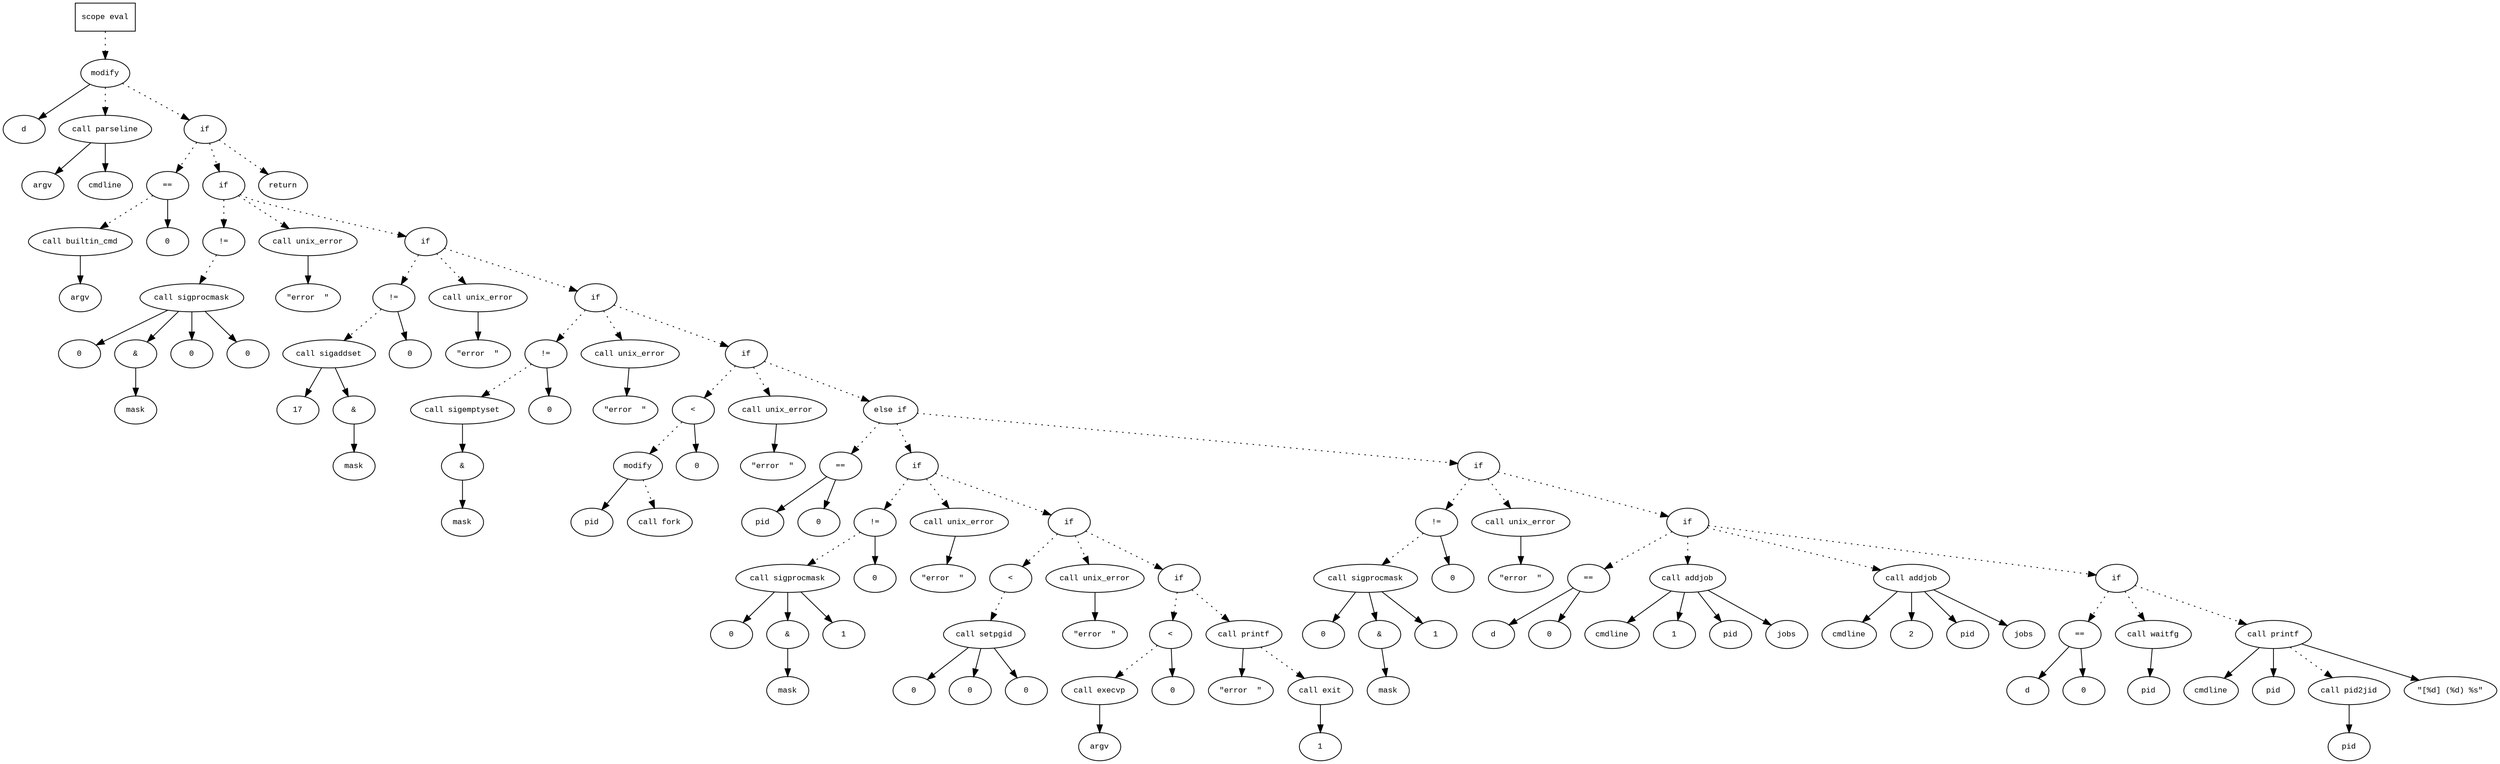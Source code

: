 digraph AST {
  graph [fontname="Times New Roman",fontsize=10];
  node  [fontname="Courier New",fontsize=10];
  edge  [fontname="Times New Roman",fontsize=10];

  node1 [label="scope eval",shape=box];
  node2 [label="modify",shape=ellipse];
  node3 [label="d",shape=ellipse];
  node2 -> node3;
  node4 [label="call parseline",shape=ellipse];
  node5 [label="argv",shape=ellipse];
  node4 -> node5;
  node6 [label="cmdline",shape=ellipse];
  node4 -> node6;
  node2 -> node4 [style=dotted];
  node1 -> node2 [style=dotted];
  node7 [label="if",shape=ellipse];
  node2 -> node7 [style=dotted];
  node8 [label="==",shape=ellipse];
  node9 [label="call builtin_cmd",shape=ellipse];
  node10 [label="argv",shape=ellipse];
  node9 -> node10;
  node8 -> node9 [style=dotted];
  node11 [label="0",shape=ellipse];
  node8 -> node11;
  node7 -> node8 [style=dotted];
  node12 [label="if",shape=ellipse];
  node7 -> node12 [style=dotted];
  node13 [label="!=",shape=ellipse];
  node14 [label="call sigprocmask",shape=ellipse];
  node15 [label="0",shape=ellipse];
  node14 -> node15;
  node16 [label="&",shape=ellipse];
  node14 -> node16;
  node17 [label="mask",shape=ellipse];
  node16 -> node17;
  node18 [label="0",shape=ellipse];
  node14 -> node18;
  node13 -> node14 [style=dotted];
  node19 [label="0",shape=ellipse];
  node14 -> node19;
  node12 -> node13 [style=dotted];
  node20 [label="call unix_error",shape=ellipse];
  node21 [label="\"error  \"",shape=ellipse];
  node20 -> node21;
  node12 -> node20 [style=dotted];
  node22 [label="if",shape=ellipse];
  node12 -> node22 [style=dotted];
  node23 [label="!=",shape=ellipse];
  node24 [label="call sigaddset",shape=ellipse];
  node25 [label="17",shape=ellipse];
  node24 -> node25;
  node26 [label="&",shape=ellipse];
  node24 -> node26;
  node27 [label="mask",shape=ellipse];
  node26 -> node27;
  node23 -> node24 [style=dotted];
  node28 [label="0",shape=ellipse];
  node23 -> node28;
  node22 -> node23 [style=dotted];
  node29 [label="call unix_error",shape=ellipse];
  node30 [label="\"error  \"",shape=ellipse];
  node29 -> node30;
  node22 -> node29 [style=dotted];
  node31 [label="if",shape=ellipse];
  node22 -> node31 [style=dotted];
  node32 [label="!=",shape=ellipse];
  node33 [label="call sigemptyset",shape=ellipse];
  node34 [label="&",shape=ellipse];
  node33 -> node34;
  node35 [label="mask",shape=ellipse];
  node34 -> node35;
  node32 -> node33 [style=dotted];
  node36 [label="0",shape=ellipse];
  node32 -> node36;
  node31 -> node32 [style=dotted];
  node37 [label="call unix_error",shape=ellipse];
  node38 [label="\"error  \"",shape=ellipse];
  node37 -> node38;
  node31 -> node37 [style=dotted];
  node39 [label="if",shape=ellipse];
  node31 -> node39 [style=dotted];
  node40 [label="<",shape=ellipse];
  node41 [label="modify",shape=ellipse];
  node42 [label="pid",shape=ellipse];
  node41 -> node42;
  node43 [label="call fork",shape=ellipse];
  node41 -> node43 [style=dotted];
  node40 -> node41 [style=dotted];
  node44 [label="0",shape=ellipse];
  node40 -> node44;
  node39 -> node40 [style=dotted];
  node45 [label="call unix_error",shape=ellipse];
  node46 [label="\"error  \"",shape=ellipse];
  node45 -> node46;
  node39 -> node45 [style=dotted];
  node47 [label="else if",shape=ellipse];
  node39 -> node47 [style=dotted];
  node48 [label="==",shape=ellipse];
  node49 [label="pid",shape=ellipse];
  node48 -> node49;
  node50 [label="0",shape=ellipse];
  node48 -> node50;
  node47 -> node48 [style=dotted];
  node51 [label="if",shape=ellipse];
  node47 -> node51 [style=dotted];
  node52 [label="!=",shape=ellipse];
  node53 [label="call sigprocmask",shape=ellipse];
  node54 [label="0",shape=ellipse];
  node53 -> node54;
  node55 [label="&",shape=ellipse];
  node53 -> node55;
  node56 [label="mask",shape=ellipse];
  node55 -> node56;
  node57 [label="1",shape=ellipse];
  node53 -> node57;
  node52 -> node53 [style=dotted];
  node58 [label="0",shape=ellipse];
  node52 -> node58;
  node51 -> node52 [style=dotted];
  node59 [label="call unix_error",shape=ellipse];
  node60 [label="\"error  \"",shape=ellipse];
  node59 -> node60;
  node51 -> node59 [style=dotted];
  node61 [label="if",shape=ellipse];
  node51 -> node61 [style=dotted];
  node62 [label="<",shape=ellipse];
  node63 [label="call setpgid",shape=ellipse];
  node64 [label="0",shape=ellipse];
  node63 -> node64;
  node65 [label="0",shape=ellipse];
  node63 -> node65;
  node62 -> node63 [style=dotted];
  node66 [label="0",shape=ellipse];
  node63 -> node66;
  node61 -> node62 [style=dotted];
  node67 [label="call unix_error",shape=ellipse];
  node68 [label="\"error  \"",shape=ellipse];
  node67 -> node68;
  node61 -> node67 [style=dotted];
  node69 [label="if",shape=ellipse];
  node61 -> node69 [style=dotted];
  node70 [label="<",shape=ellipse];
  node71 [label="call execvp",shape=ellipse];
  node72 [label="argv",shape=ellipse];
  node71 -> node72;
  node70 -> node71 [style=dotted];
  node73 [label="0",shape=ellipse];
  node70 -> node73;
  node69 -> node70 [style=dotted];
  node74 [label="call printf",shape=ellipse];
  node75 [label="\"error  \"",shape=ellipse];
  node74 -> node75;
  node69 -> node74 [style=dotted];
  node76 [label="call exit",shape=ellipse];
  node77 [label="1",shape=ellipse];
  node76 -> node77;
  node74 -> node76 [style=dotted];
  node78 [label="if",shape=ellipse];
  node47 -> node78 [style=dotted];
  node79 [label="!=",shape=ellipse];
  node80 [label="call sigprocmask",shape=ellipse];
  node81 [label="0",shape=ellipse];
  node80 -> node81;
  node82 [label="&",shape=ellipse];
  node80 -> node82;
  node83 [label="mask",shape=ellipse];
  node82 -> node83;
  node84 [label="1",shape=ellipse];
  node80 -> node84;
  node79 -> node80 [style=dotted];
  node85 [label="0",shape=ellipse];
  node79 -> node85;
  node78 -> node79 [style=dotted];
  node86 [label="call unix_error",shape=ellipse];
  node87 [label="\"error  \"",shape=ellipse];
  node86 -> node87;
  node78 -> node86 [style=dotted];
  node88 [label="if",shape=ellipse];
  node78 -> node88 [style=dotted];
  node89 [label="==",shape=ellipse];
  node90 [label="d",shape=ellipse];
  node89 -> node90;
  node91 [label="0",shape=ellipse];
  node89 -> node91;
  node88 -> node89 [style=dotted];
  node92 [label="call addjob",shape=ellipse];
  node93 [label="cmdline",shape=ellipse];
  node92 -> node93;
  node94 [label="1",shape=ellipse];
  node92 -> node94;
  node95 [label="pid",shape=ellipse];
  node92 -> node95;
  node96 [label="jobs",shape=ellipse];
  node92 -> node96;
  node88 -> node92 [style=dotted];
  node97 [label="call addjob",shape=ellipse];
  node98 [label="cmdline",shape=ellipse];
  node97 -> node98;
  node99 [label="2",shape=ellipse];
  node97 -> node99;
  node100 [label="pid",shape=ellipse];
  node97 -> node100;
  node101 [label="jobs",shape=ellipse];
  node97 -> node101;
  node88 -> node97 [style=dotted];
  node102 [label="if",shape=ellipse];
  node88 -> node102 [style=dotted];
  node103 [label="==",shape=ellipse];
  node104 [label="d",shape=ellipse];
  node103 -> node104;
  node105 [label="0",shape=ellipse];
  node103 -> node105;
  node102 -> node103 [style=dotted];
  node106 [label="call waitfg",shape=ellipse];
  node107 [label="pid",shape=ellipse];
  node106 -> node107;
  node102 -> node106 [style=dotted];
  node108 [label="call printf",shape=ellipse];
  node109 [label="cmdline",shape=ellipse];
  node108 -> node109;
  node110 [label="pid",shape=ellipse];
  node108 -> node110;
  node111 [label="call pid2jid",shape=ellipse];
  node112 [label="pid",shape=ellipse];
  node111 -> node112;
  node108 -> node111 [style=dotted];
  node113 [label="\"[%d] (%d) %s\"",shape=ellipse];
  node108 -> node113;
  node102 -> node108 [style=dotted];
  node114 [label="return",shape=ellipse];
  node7 -> node114 [style=dotted];
} 